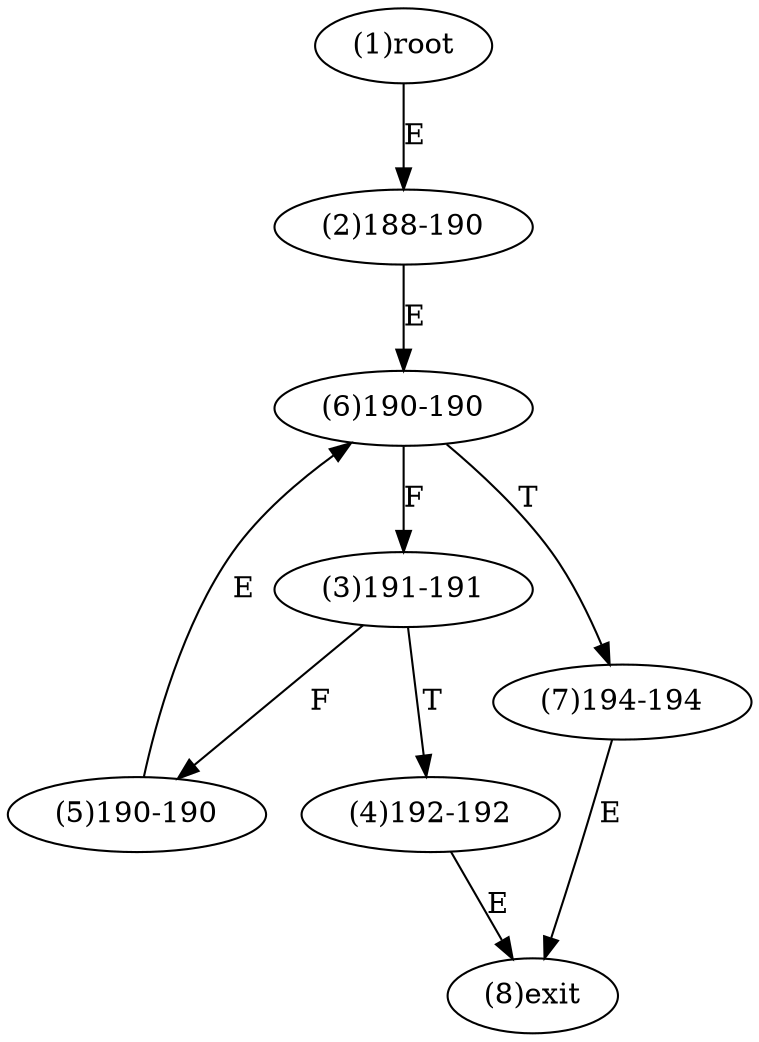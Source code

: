 digraph "" { 
1[ label="(1)root"];
2[ label="(2)188-190"];
3[ label="(3)191-191"];
4[ label="(4)192-192"];
5[ label="(5)190-190"];
6[ label="(6)190-190"];
7[ label="(7)194-194"];
8[ label="(8)exit"];
1->2[ label="E"];
2->6[ label="E"];
3->5[ label="F"];
3->4[ label="T"];
4->8[ label="E"];
5->6[ label="E"];
6->3[ label="F"];
6->7[ label="T"];
7->8[ label="E"];
}